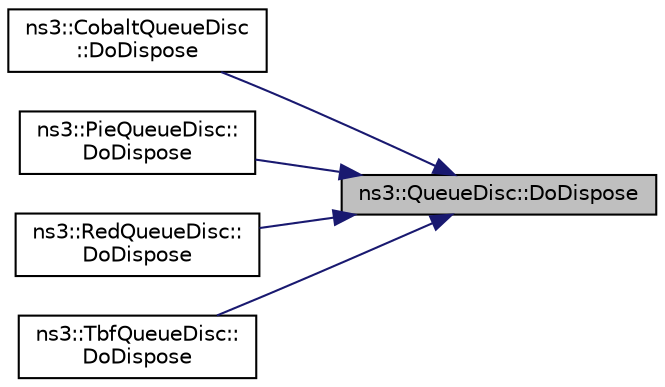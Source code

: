 digraph "ns3::QueueDisc::DoDispose"
{
 // LATEX_PDF_SIZE
  edge [fontname="Helvetica",fontsize="10",labelfontname="Helvetica",labelfontsize="10"];
  node [fontname="Helvetica",fontsize="10",shape=record];
  rankdir="RL";
  Node1 [label="ns3::QueueDisc::DoDispose",height=0.2,width=0.4,color="black", fillcolor="grey75", style="filled", fontcolor="black",tooltip="Dispose of the object."];
  Node1 -> Node2 [dir="back",color="midnightblue",fontsize="10",style="solid",fontname="Helvetica"];
  Node2 [label="ns3::CobaltQueueDisc\l::DoDispose",height=0.2,width=0.4,color="black", fillcolor="white", style="filled",URL="$classns3_1_1_cobalt_queue_disc.html#a38244c6f0b2a607913bf386650e87b15",tooltip="Dispose of the object."];
  Node1 -> Node3 [dir="back",color="midnightblue",fontsize="10",style="solid",fontname="Helvetica"];
  Node3 [label="ns3::PieQueueDisc::\lDoDispose",height=0.2,width=0.4,color="black", fillcolor="white", style="filled",URL="$classns3_1_1_pie_queue_disc.html#a8753e73c53483d005228c173cec22de9",tooltip="Dispose of the object."];
  Node1 -> Node4 [dir="back",color="midnightblue",fontsize="10",style="solid",fontname="Helvetica"];
  Node4 [label="ns3::RedQueueDisc::\lDoDispose",height=0.2,width=0.4,color="black", fillcolor="white", style="filled",URL="$classns3_1_1_red_queue_disc.html#abacb7d43d9b3f20a59b5e4a57c7be8e2",tooltip="Dispose of the object."];
  Node1 -> Node5 [dir="back",color="midnightblue",fontsize="10",style="solid",fontname="Helvetica"];
  Node5 [label="ns3::TbfQueueDisc::\lDoDispose",height=0.2,width=0.4,color="black", fillcolor="white", style="filled",URL="$classns3_1_1_tbf_queue_disc.html#ad3b7a875addab59ef83061065177dfc0",tooltip="Dispose of the object."];
}
